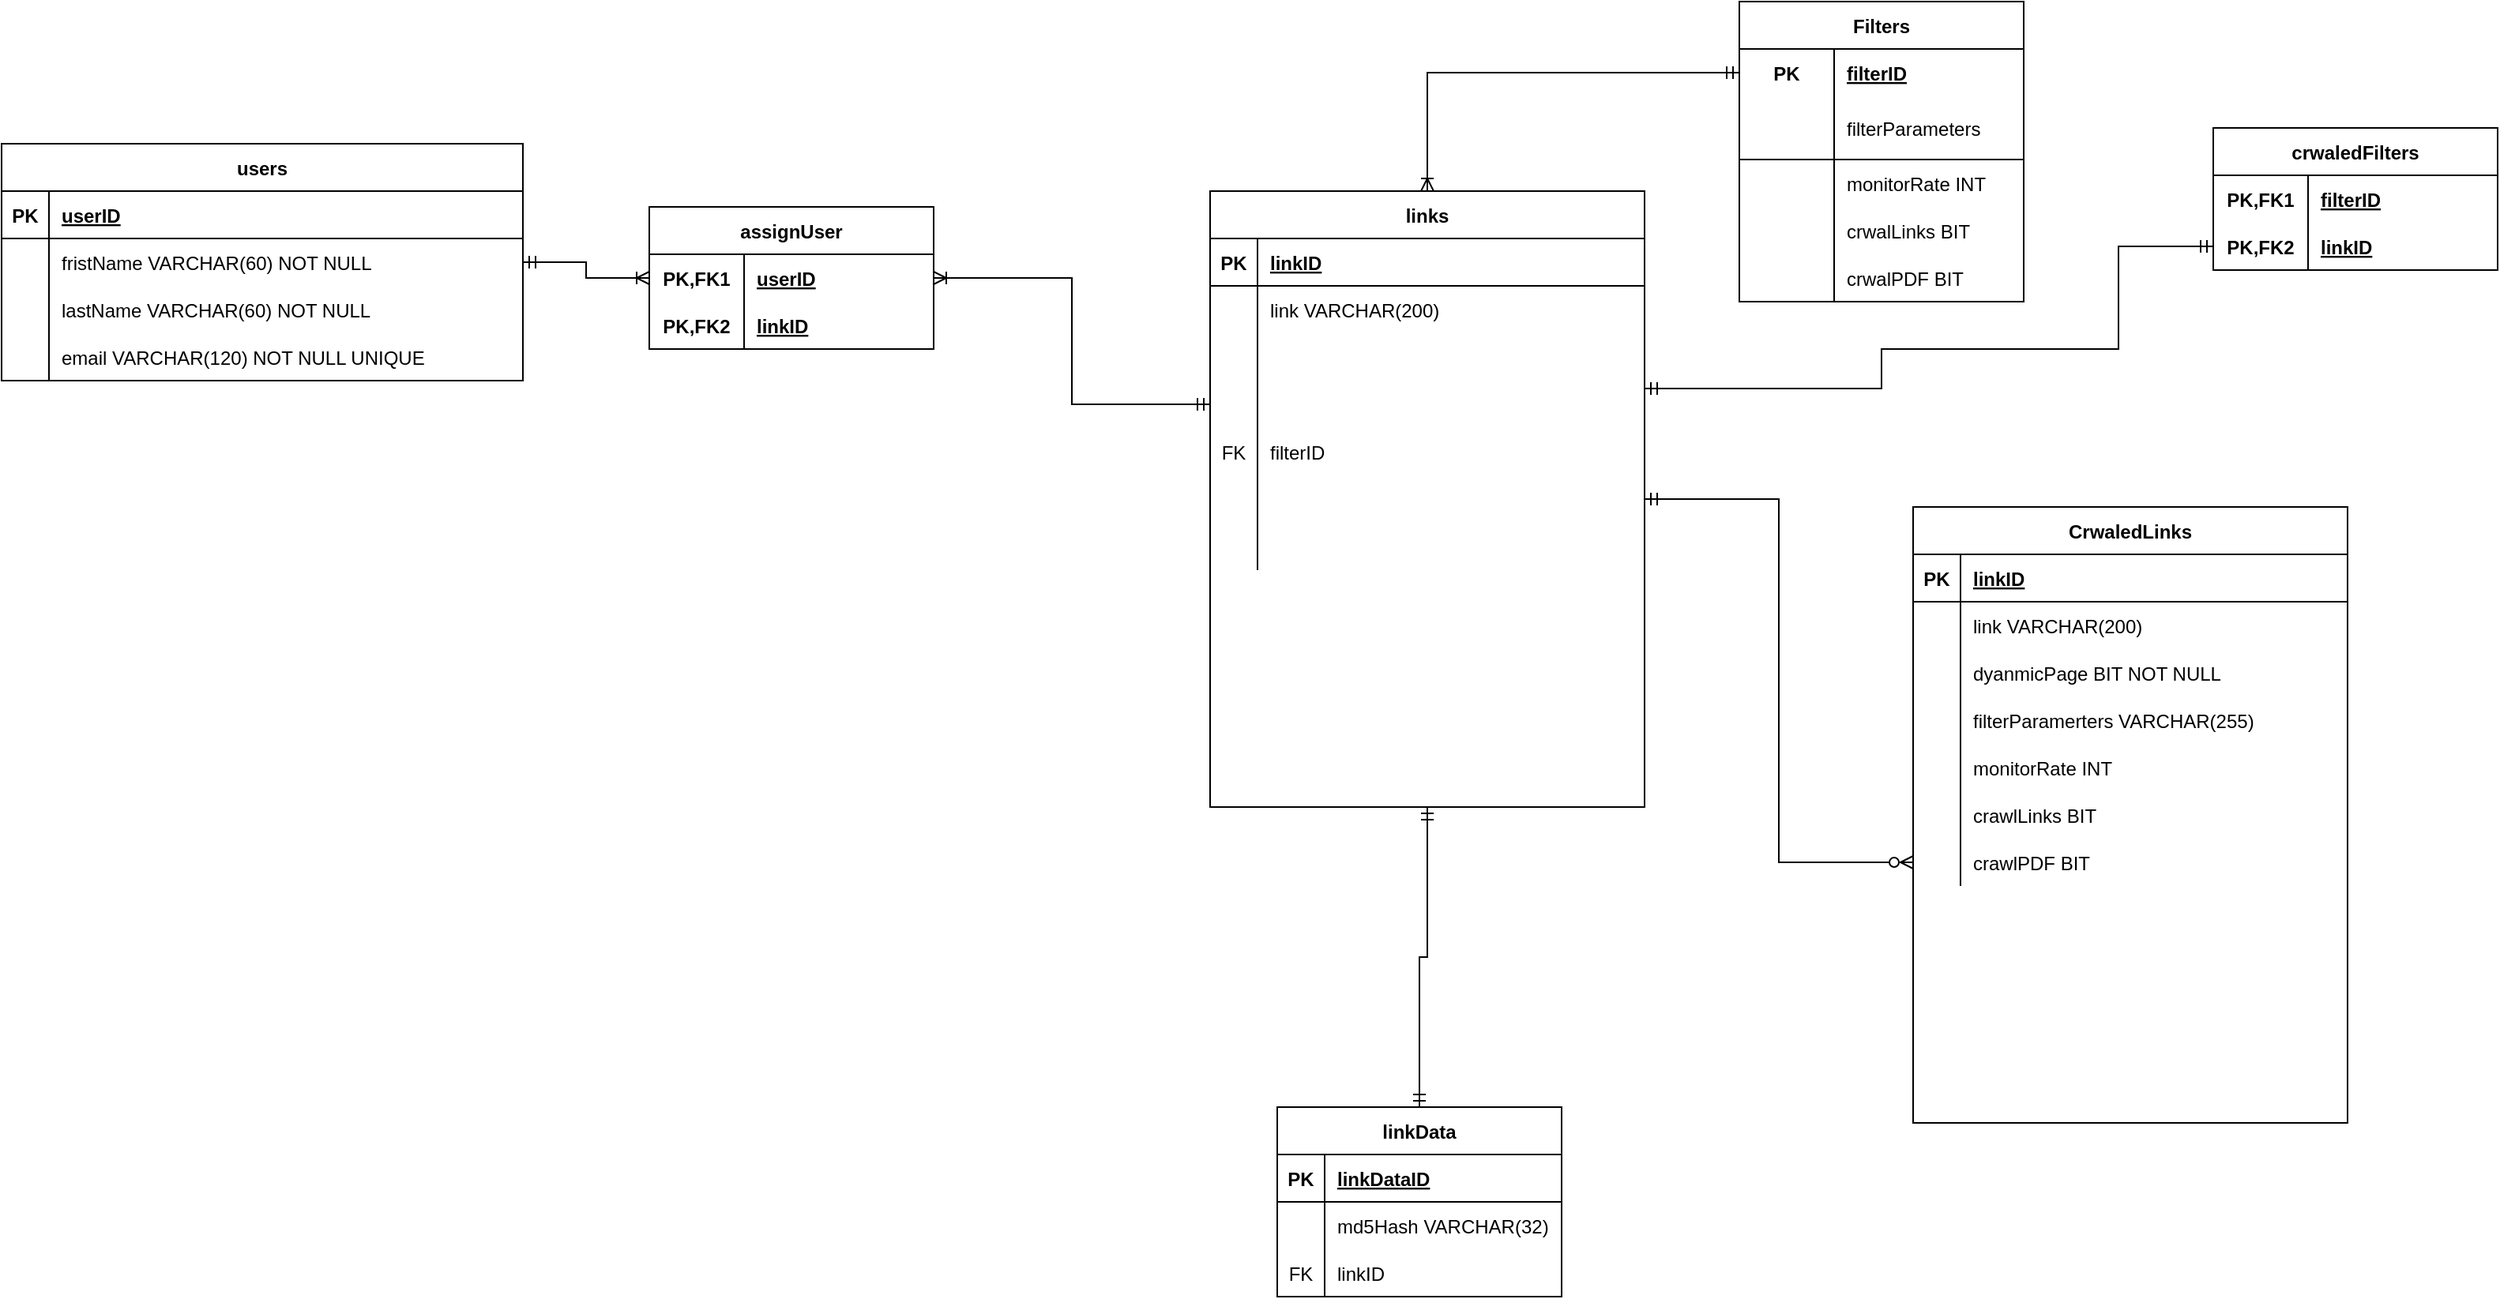 <mxfile version="13.9.9" type="device"><diagram id="R2lEEEUBdFMjLlhIrx00" name="Page-1"><mxGraphModel dx="2568" dy="985" grid="1" gridSize="10" guides="1" tooltips="1" connect="1" arrows="1" fold="1" page="1" pageScale="1" pageWidth="850" pageHeight="1100" math="0" shadow="0" extFonts="Permanent Marker^https://fonts.googleapis.com/css?family=Permanent+Marker"><root><mxCell id="0"/><mxCell id="1" parent="0"/><mxCell id="s1lVsAkX6KbjmiBrLwCp-41" style="edgeStyle=orthogonalEdgeStyle;rounded=0;orthogonalLoop=1;jettySize=auto;html=1;entryX=0;entryY=0.5;entryDx=0;entryDy=0;startArrow=ERoneToMany;startFill=0;endArrow=ERmandOne;endFill=0;" parent="1" source="L2Sbgr-sqqbkDp8iE94q-1" target="s1lVsAkX6KbjmiBrLwCp-33" edge="1"><mxGeometry relative="1" as="geometry"/></mxCell><mxCell id="L2Sbgr-sqqbkDp8iE94q-1" value="links" style="shape=table;startSize=30;container=1;collapsible=1;childLayout=tableLayout;fixedRows=1;rowLines=0;fontStyle=1;align=center;resizeLast=1;" parent="1" vertex="1"><mxGeometry x="425" y="170" width="275" height="390" as="geometry"/></mxCell><mxCell id="L2Sbgr-sqqbkDp8iE94q-2" value="" style="shape=partialRectangle;collapsible=0;dropTarget=0;pointerEvents=0;fillColor=none;top=0;left=0;bottom=1;right=0;points=[[0,0.5],[1,0.5]];portConstraint=eastwest;" parent="L2Sbgr-sqqbkDp8iE94q-1" vertex="1"><mxGeometry y="30" width="275" height="30" as="geometry"/></mxCell><mxCell id="L2Sbgr-sqqbkDp8iE94q-3" value="PK" style="shape=partialRectangle;connectable=0;fillColor=none;top=0;left=0;bottom=0;right=0;fontStyle=1;overflow=hidden;" parent="L2Sbgr-sqqbkDp8iE94q-2" vertex="1"><mxGeometry width="30" height="30" as="geometry"/></mxCell><mxCell id="L2Sbgr-sqqbkDp8iE94q-4" value="linkID" style="shape=partialRectangle;connectable=0;fillColor=none;top=0;left=0;bottom=0;right=0;align=left;spacingLeft=6;fontStyle=5;overflow=hidden;" parent="L2Sbgr-sqqbkDp8iE94q-2" vertex="1"><mxGeometry x="30" width="245" height="30" as="geometry"/></mxCell><mxCell id="L2Sbgr-sqqbkDp8iE94q-5" value="" style="shape=partialRectangle;collapsible=0;dropTarget=0;pointerEvents=0;fillColor=none;top=0;left=0;bottom=0;right=0;points=[[0,0.5],[1,0.5]];portConstraint=eastwest;" parent="L2Sbgr-sqqbkDp8iE94q-1" vertex="1"><mxGeometry y="60" width="275" height="30" as="geometry"/></mxCell><mxCell id="L2Sbgr-sqqbkDp8iE94q-6" value="" style="shape=partialRectangle;connectable=0;fillColor=none;top=0;left=0;bottom=0;right=0;editable=1;overflow=hidden;" parent="L2Sbgr-sqqbkDp8iE94q-5" vertex="1"><mxGeometry width="30" height="30" as="geometry"/></mxCell><mxCell id="L2Sbgr-sqqbkDp8iE94q-7" value="link VARCHAR(200)" style="shape=partialRectangle;connectable=0;fillColor=none;top=0;left=0;bottom=0;right=0;align=left;spacingLeft=6;overflow=hidden;" parent="L2Sbgr-sqqbkDp8iE94q-5" vertex="1"><mxGeometry x="30" width="245" height="30" as="geometry"/></mxCell><mxCell id="L2Sbgr-sqqbkDp8iE94q-8" value="" style="shape=partialRectangle;collapsible=0;dropTarget=0;pointerEvents=0;fillColor=none;top=0;left=0;bottom=0;right=0;points=[[0,0.5],[1,0.5]];portConstraint=eastwest;" parent="L2Sbgr-sqqbkDp8iE94q-1" vertex="1"><mxGeometry y="90" width="275" height="30" as="geometry"/></mxCell><mxCell id="L2Sbgr-sqqbkDp8iE94q-9" value="" style="shape=partialRectangle;connectable=0;fillColor=none;top=0;left=0;bottom=0;right=0;editable=1;overflow=hidden;" parent="L2Sbgr-sqqbkDp8iE94q-8" vertex="1"><mxGeometry width="30" height="30" as="geometry"/></mxCell><mxCell id="L2Sbgr-sqqbkDp8iE94q-10" value="" style="shape=partialRectangle;connectable=0;fillColor=none;top=0;left=0;bottom=0;right=0;align=left;spacingLeft=6;overflow=hidden;" parent="L2Sbgr-sqqbkDp8iE94q-8" vertex="1"><mxGeometry x="30" width="245" height="30" as="geometry"/></mxCell><mxCell id="L2Sbgr-sqqbkDp8iE94q-11" value="" style="shape=partialRectangle;collapsible=0;dropTarget=0;pointerEvents=0;fillColor=none;top=0;left=0;bottom=0;right=0;points=[[0,0.5],[1,0.5]];portConstraint=eastwest;" parent="L2Sbgr-sqqbkDp8iE94q-1" vertex="1"><mxGeometry y="120" width="275" height="30" as="geometry"/></mxCell><mxCell id="L2Sbgr-sqqbkDp8iE94q-12" value="" style="shape=partialRectangle;connectable=0;fillColor=none;top=0;left=0;bottom=0;right=0;editable=1;overflow=hidden;" parent="L2Sbgr-sqqbkDp8iE94q-11" vertex="1"><mxGeometry width="30" height="30" as="geometry"/></mxCell><mxCell id="L2Sbgr-sqqbkDp8iE94q-13" value="" style="shape=partialRectangle;connectable=0;fillColor=none;top=0;left=0;bottom=0;right=0;align=left;spacingLeft=6;overflow=hidden;" parent="L2Sbgr-sqqbkDp8iE94q-11" vertex="1"><mxGeometry x="30" width="245" height="30" as="geometry"/></mxCell><mxCell id="L2Sbgr-sqqbkDp8iE94q-69" value="" style="shape=partialRectangle;collapsible=0;dropTarget=0;pointerEvents=0;fillColor=none;top=0;left=0;bottom=0;right=0;points=[[0,0.5],[1,0.5]];portConstraint=eastwest;" parent="L2Sbgr-sqqbkDp8iE94q-1" vertex="1"><mxGeometry y="150" width="275" height="30" as="geometry"/></mxCell><mxCell id="L2Sbgr-sqqbkDp8iE94q-70" value="FK" style="shape=partialRectangle;connectable=0;fillColor=none;top=0;left=0;bottom=0;right=0;editable=1;overflow=hidden;" parent="L2Sbgr-sqqbkDp8iE94q-69" vertex="1"><mxGeometry width="30" height="30" as="geometry"/></mxCell><mxCell id="L2Sbgr-sqqbkDp8iE94q-71" value="filterID" style="shape=partialRectangle;connectable=0;fillColor=none;top=0;left=0;bottom=0;right=0;align=left;spacingLeft=6;overflow=hidden;" parent="L2Sbgr-sqqbkDp8iE94q-69" vertex="1"><mxGeometry x="30" width="245" height="30" as="geometry"/></mxCell><mxCell id="L2Sbgr-sqqbkDp8iE94q-75" value="" style="shape=partialRectangle;collapsible=0;dropTarget=0;pointerEvents=0;fillColor=none;top=0;left=0;bottom=0;right=0;points=[[0,0.5],[1,0.5]];portConstraint=eastwest;" parent="L2Sbgr-sqqbkDp8iE94q-1" vertex="1"><mxGeometry y="180" width="275" height="30" as="geometry"/></mxCell><mxCell id="L2Sbgr-sqqbkDp8iE94q-76" value="" style="shape=partialRectangle;connectable=0;fillColor=none;top=0;left=0;bottom=0;right=0;editable=1;overflow=hidden;" parent="L2Sbgr-sqqbkDp8iE94q-75" vertex="1"><mxGeometry width="30" height="30" as="geometry"/></mxCell><mxCell id="L2Sbgr-sqqbkDp8iE94q-77" value="" style="shape=partialRectangle;connectable=0;fillColor=none;top=0;left=0;bottom=0;right=0;align=left;spacingLeft=6;overflow=hidden;" parent="L2Sbgr-sqqbkDp8iE94q-75" vertex="1"><mxGeometry x="30" width="245" height="30" as="geometry"/></mxCell><mxCell id="L2Sbgr-sqqbkDp8iE94q-78" value="" style="shape=partialRectangle;collapsible=0;dropTarget=0;pointerEvents=0;fillColor=none;top=0;left=0;bottom=0;right=0;points=[[0,0.5],[1,0.5]];portConstraint=eastwest;" parent="L2Sbgr-sqqbkDp8iE94q-1" vertex="1"><mxGeometry y="210" width="275" height="30" as="geometry"/></mxCell><mxCell id="L2Sbgr-sqqbkDp8iE94q-79" value="" style="shape=partialRectangle;connectable=0;fillColor=none;top=0;left=0;bottom=0;right=0;editable=1;overflow=hidden;" parent="L2Sbgr-sqqbkDp8iE94q-78" vertex="1"><mxGeometry width="30" height="30" as="geometry"/></mxCell><mxCell id="L2Sbgr-sqqbkDp8iE94q-80" value="" style="shape=partialRectangle;connectable=0;fillColor=none;top=0;left=0;bottom=0;right=0;align=left;spacingLeft=6;overflow=hidden;" parent="L2Sbgr-sqqbkDp8iE94q-78" vertex="1"><mxGeometry x="30" width="245" height="30" as="geometry"/></mxCell><mxCell id="s1lVsAkX6KbjmiBrLwCp-42" style="edgeStyle=orthogonalEdgeStyle;rounded=0;orthogonalLoop=1;jettySize=auto;html=1;entryX=0.5;entryY=1;entryDx=0;entryDy=0;startArrow=ERmandOne;startFill=0;endArrow=ERmandOne;endFill=0;" parent="1" source="L2Sbgr-sqqbkDp8iE94q-27" target="L2Sbgr-sqqbkDp8iE94q-1" edge="1"><mxGeometry relative="1" as="geometry"/></mxCell><mxCell id="L2Sbgr-sqqbkDp8iE94q-27" value="linkData" style="shape=table;startSize=30;container=1;collapsible=1;childLayout=tableLayout;fixedRows=1;rowLines=0;fontStyle=1;align=center;resizeLast=1;" parent="1" vertex="1"><mxGeometry x="467.5" y="750" width="180" height="120" as="geometry"/></mxCell><mxCell id="L2Sbgr-sqqbkDp8iE94q-28" value="" style="shape=partialRectangle;collapsible=0;dropTarget=0;pointerEvents=0;fillColor=none;top=0;left=0;bottom=1;right=0;points=[[0,0.5],[1,0.5]];portConstraint=eastwest;" parent="L2Sbgr-sqqbkDp8iE94q-27" vertex="1"><mxGeometry y="30" width="180" height="30" as="geometry"/></mxCell><mxCell id="L2Sbgr-sqqbkDp8iE94q-29" value="PK" style="shape=partialRectangle;connectable=0;fillColor=none;top=0;left=0;bottom=0;right=0;fontStyle=1;overflow=hidden;" parent="L2Sbgr-sqqbkDp8iE94q-28" vertex="1"><mxGeometry width="30" height="30" as="geometry"/></mxCell><mxCell id="L2Sbgr-sqqbkDp8iE94q-30" value="linkDataID" style="shape=partialRectangle;connectable=0;fillColor=none;top=0;left=0;bottom=0;right=0;align=left;spacingLeft=6;fontStyle=5;overflow=hidden;" parent="L2Sbgr-sqqbkDp8iE94q-28" vertex="1"><mxGeometry x="30" width="150" height="30" as="geometry"/></mxCell><mxCell id="L2Sbgr-sqqbkDp8iE94q-31" value="" style="shape=partialRectangle;collapsible=0;dropTarget=0;pointerEvents=0;fillColor=none;top=0;left=0;bottom=0;right=0;points=[[0,0.5],[1,0.5]];portConstraint=eastwest;" parent="L2Sbgr-sqqbkDp8iE94q-27" vertex="1"><mxGeometry y="60" width="180" height="30" as="geometry"/></mxCell><mxCell id="L2Sbgr-sqqbkDp8iE94q-32" value="" style="shape=partialRectangle;connectable=0;fillColor=none;top=0;left=0;bottom=0;right=0;editable=1;overflow=hidden;" parent="L2Sbgr-sqqbkDp8iE94q-31" vertex="1"><mxGeometry width="30" height="30" as="geometry"/></mxCell><mxCell id="L2Sbgr-sqqbkDp8iE94q-33" value="md5Hash VARCHAR(32)" style="shape=partialRectangle;connectable=0;fillColor=none;top=0;left=0;bottom=0;right=0;align=left;spacingLeft=6;overflow=hidden;" parent="L2Sbgr-sqqbkDp8iE94q-31" vertex="1"><mxGeometry x="30" width="150" height="30" as="geometry"/></mxCell><mxCell id="L2Sbgr-sqqbkDp8iE94q-72" value="" style="shape=partialRectangle;collapsible=0;dropTarget=0;pointerEvents=0;fillColor=none;top=0;left=0;bottom=0;right=0;points=[[0,0.5],[1,0.5]];portConstraint=eastwest;" parent="L2Sbgr-sqqbkDp8iE94q-27" vertex="1"><mxGeometry y="90" width="180" height="30" as="geometry"/></mxCell><mxCell id="L2Sbgr-sqqbkDp8iE94q-73" value="FK" style="shape=partialRectangle;connectable=0;fillColor=none;top=0;left=0;bottom=0;right=0;fontStyle=0;overflow=hidden;" parent="L2Sbgr-sqqbkDp8iE94q-72" vertex="1"><mxGeometry width="30" height="30" as="geometry"/></mxCell><mxCell id="L2Sbgr-sqqbkDp8iE94q-74" value="linkID" style="shape=partialRectangle;connectable=0;fillColor=none;top=0;left=0;bottom=0;right=0;align=left;spacingLeft=6;fontStyle=0;overflow=hidden;" parent="L2Sbgr-sqqbkDp8iE94q-72" vertex="1"><mxGeometry x="30" width="150" height="30" as="geometry"/></mxCell><mxCell id="L2Sbgr-sqqbkDp8iE94q-40" value="users" style="shape=table;startSize=30;container=1;collapsible=1;childLayout=tableLayout;fixedRows=1;rowLines=0;fontStyle=1;align=center;resizeLast=1;" parent="1" vertex="1"><mxGeometry x="-340" y="140" width="330" height="150" as="geometry"/></mxCell><mxCell id="L2Sbgr-sqqbkDp8iE94q-41" value="" style="shape=partialRectangle;collapsible=0;dropTarget=0;pointerEvents=0;fillColor=none;top=0;left=0;bottom=1;right=0;points=[[0,0.5],[1,0.5]];portConstraint=eastwest;" parent="L2Sbgr-sqqbkDp8iE94q-40" vertex="1"><mxGeometry y="30" width="330" height="30" as="geometry"/></mxCell><mxCell id="L2Sbgr-sqqbkDp8iE94q-42" value="PK" style="shape=partialRectangle;connectable=0;fillColor=none;top=0;left=0;bottom=0;right=0;fontStyle=1;overflow=hidden;" parent="L2Sbgr-sqqbkDp8iE94q-41" vertex="1"><mxGeometry width="30" height="30" as="geometry"/></mxCell><mxCell id="L2Sbgr-sqqbkDp8iE94q-43" value="userID" style="shape=partialRectangle;connectable=0;fillColor=none;top=0;left=0;bottom=0;right=0;align=left;spacingLeft=6;fontStyle=5;overflow=hidden;" parent="L2Sbgr-sqqbkDp8iE94q-41" vertex="1"><mxGeometry x="30" width="300" height="30" as="geometry"/></mxCell><mxCell id="L2Sbgr-sqqbkDp8iE94q-44" value="" style="shape=partialRectangle;collapsible=0;dropTarget=0;pointerEvents=0;fillColor=none;top=0;left=0;bottom=0;right=0;points=[[0,0.5],[1,0.5]];portConstraint=eastwest;" parent="L2Sbgr-sqqbkDp8iE94q-40" vertex="1"><mxGeometry y="60" width="330" height="30" as="geometry"/></mxCell><mxCell id="L2Sbgr-sqqbkDp8iE94q-45" value="" style="shape=partialRectangle;connectable=0;fillColor=none;top=0;left=0;bottom=0;right=0;editable=1;overflow=hidden;" parent="L2Sbgr-sqqbkDp8iE94q-44" vertex="1"><mxGeometry width="30" height="30" as="geometry"/></mxCell><mxCell id="L2Sbgr-sqqbkDp8iE94q-46" value="fristName VARCHAR(60) NOT NULL" style="shape=partialRectangle;connectable=0;fillColor=none;top=0;left=0;bottom=0;right=0;align=left;spacingLeft=6;overflow=hidden;" parent="L2Sbgr-sqqbkDp8iE94q-44" vertex="1"><mxGeometry x="30" width="300" height="30" as="geometry"/></mxCell><mxCell id="L2Sbgr-sqqbkDp8iE94q-47" value="" style="shape=partialRectangle;collapsible=0;dropTarget=0;pointerEvents=0;fillColor=none;top=0;left=0;bottom=0;right=0;points=[[0,0.5],[1,0.5]];portConstraint=eastwest;" parent="L2Sbgr-sqqbkDp8iE94q-40" vertex="1"><mxGeometry y="90" width="330" height="30" as="geometry"/></mxCell><mxCell id="L2Sbgr-sqqbkDp8iE94q-48" value="" style="shape=partialRectangle;connectable=0;fillColor=none;top=0;left=0;bottom=0;right=0;editable=1;overflow=hidden;" parent="L2Sbgr-sqqbkDp8iE94q-47" vertex="1"><mxGeometry width="30" height="30" as="geometry"/></mxCell><mxCell id="L2Sbgr-sqqbkDp8iE94q-49" value="lastName VARCHAR(60) NOT NULL" style="shape=partialRectangle;connectable=0;fillColor=none;top=0;left=0;bottom=0;right=0;align=left;spacingLeft=6;overflow=hidden;" parent="L2Sbgr-sqqbkDp8iE94q-47" vertex="1"><mxGeometry x="30" width="300" height="30" as="geometry"/></mxCell><mxCell id="L2Sbgr-sqqbkDp8iE94q-50" value="" style="shape=partialRectangle;collapsible=0;dropTarget=0;pointerEvents=0;fillColor=none;top=0;left=0;bottom=0;right=0;points=[[0,0.5],[1,0.5]];portConstraint=eastwest;" parent="L2Sbgr-sqqbkDp8iE94q-40" vertex="1"><mxGeometry y="120" width="330" height="30" as="geometry"/></mxCell><mxCell id="L2Sbgr-sqqbkDp8iE94q-51" value="" style="shape=partialRectangle;connectable=0;fillColor=none;top=0;left=0;bottom=0;right=0;editable=1;overflow=hidden;" parent="L2Sbgr-sqqbkDp8iE94q-50" vertex="1"><mxGeometry width="30" height="30" as="geometry"/></mxCell><mxCell id="L2Sbgr-sqqbkDp8iE94q-52" value="email VARCHAR(120) NOT NULL UNIQUE" style="shape=partialRectangle;connectable=0;fillColor=none;top=0;left=0;bottom=0;right=0;align=left;spacingLeft=6;overflow=hidden;" parent="L2Sbgr-sqqbkDp8iE94q-50" vertex="1"><mxGeometry x="30" width="300" height="30" as="geometry"/></mxCell><mxCell id="L2Sbgr-sqqbkDp8iE94q-56" value="assignUser" style="shape=table;startSize=30;container=1;collapsible=1;childLayout=tableLayout;fixedRows=1;rowLines=0;fontStyle=1;align=center;resizeLast=1;" parent="1" vertex="1"><mxGeometry x="70" y="180" width="180" height="90" as="geometry"/></mxCell><mxCell id="L2Sbgr-sqqbkDp8iE94q-57" value="" style="shape=partialRectangle;collapsible=0;dropTarget=0;pointerEvents=0;fillColor=none;top=0;left=0;bottom=0;right=0;points=[[0,0.5],[1,0.5]];portConstraint=eastwest;" parent="L2Sbgr-sqqbkDp8iE94q-56" vertex="1"><mxGeometry y="30" width="180" height="30" as="geometry"/></mxCell><mxCell id="L2Sbgr-sqqbkDp8iE94q-58" value="PK,FK1" style="shape=partialRectangle;connectable=0;fillColor=none;top=0;left=0;bottom=0;right=0;fontStyle=1;overflow=hidden;" parent="L2Sbgr-sqqbkDp8iE94q-57" vertex="1"><mxGeometry width="60" height="30" as="geometry"/></mxCell><mxCell id="L2Sbgr-sqqbkDp8iE94q-59" value="userID" style="shape=partialRectangle;connectable=0;fillColor=none;top=0;left=0;bottom=0;right=0;align=left;spacingLeft=6;fontStyle=5;overflow=hidden;" parent="L2Sbgr-sqqbkDp8iE94q-57" vertex="1"><mxGeometry x="60" width="120" height="30" as="geometry"/></mxCell><mxCell id="L2Sbgr-sqqbkDp8iE94q-60" value="" style="shape=partialRectangle;collapsible=0;dropTarget=0;pointerEvents=0;fillColor=none;top=0;left=0;bottom=1;right=0;points=[[0,0.5],[1,0.5]];portConstraint=eastwest;" parent="L2Sbgr-sqqbkDp8iE94q-56" vertex="1"><mxGeometry y="60" width="180" height="30" as="geometry"/></mxCell><mxCell id="L2Sbgr-sqqbkDp8iE94q-61" value="PK,FK2" style="shape=partialRectangle;connectable=0;fillColor=none;top=0;left=0;bottom=0;right=0;fontStyle=1;overflow=hidden;" parent="L2Sbgr-sqqbkDp8iE94q-60" vertex="1"><mxGeometry width="60" height="30" as="geometry"/></mxCell><mxCell id="L2Sbgr-sqqbkDp8iE94q-62" value="linkID" style="shape=partialRectangle;connectable=0;fillColor=none;top=0;left=0;bottom=0;right=0;align=left;spacingLeft=6;fontStyle=5;overflow=hidden;" parent="L2Sbgr-sqqbkDp8iE94q-60" vertex="1"><mxGeometry x="60" width="120" height="30" as="geometry"/></mxCell><mxCell id="s1lVsAkX6KbjmiBrLwCp-1" value="CrwaledLinks" style="shape=table;startSize=30;container=1;collapsible=1;childLayout=tableLayout;fixedRows=1;rowLines=0;fontStyle=1;align=center;resizeLast=1;" parent="1" vertex="1"><mxGeometry x="870" y="370" width="275" height="390" as="geometry"/></mxCell><mxCell id="s1lVsAkX6KbjmiBrLwCp-2" value="" style="shape=partialRectangle;collapsible=0;dropTarget=0;pointerEvents=0;fillColor=none;top=0;left=0;bottom=1;right=0;points=[[0,0.5],[1,0.5]];portConstraint=eastwest;" parent="s1lVsAkX6KbjmiBrLwCp-1" vertex="1"><mxGeometry y="30" width="275" height="30" as="geometry"/></mxCell><mxCell id="s1lVsAkX6KbjmiBrLwCp-3" value="PK" style="shape=partialRectangle;connectable=0;fillColor=none;top=0;left=0;bottom=0;right=0;fontStyle=1;overflow=hidden;" parent="s1lVsAkX6KbjmiBrLwCp-2" vertex="1"><mxGeometry width="30" height="30" as="geometry"/></mxCell><mxCell id="s1lVsAkX6KbjmiBrLwCp-4" value="linkID" style="shape=partialRectangle;connectable=0;fillColor=none;top=0;left=0;bottom=0;right=0;align=left;spacingLeft=6;fontStyle=5;overflow=hidden;" parent="s1lVsAkX6KbjmiBrLwCp-2" vertex="1"><mxGeometry x="30" width="245" height="30" as="geometry"/></mxCell><mxCell id="s1lVsAkX6KbjmiBrLwCp-5" value="" style="shape=partialRectangle;collapsible=0;dropTarget=0;pointerEvents=0;fillColor=none;top=0;left=0;bottom=0;right=0;points=[[0,0.5],[1,0.5]];portConstraint=eastwest;" parent="s1lVsAkX6KbjmiBrLwCp-1" vertex="1"><mxGeometry y="60" width="275" height="30" as="geometry"/></mxCell><mxCell id="s1lVsAkX6KbjmiBrLwCp-6" value="" style="shape=partialRectangle;connectable=0;fillColor=none;top=0;left=0;bottom=0;right=0;editable=1;overflow=hidden;" parent="s1lVsAkX6KbjmiBrLwCp-5" vertex="1"><mxGeometry width="30" height="30" as="geometry"/></mxCell><mxCell id="s1lVsAkX6KbjmiBrLwCp-7" value="link VARCHAR(200)" style="shape=partialRectangle;connectable=0;fillColor=none;top=0;left=0;bottom=0;right=0;align=left;spacingLeft=6;overflow=hidden;" parent="s1lVsAkX6KbjmiBrLwCp-5" vertex="1"><mxGeometry x="30" width="245" height="30" as="geometry"/></mxCell><mxCell id="s1lVsAkX6KbjmiBrLwCp-8" value="" style="shape=partialRectangle;collapsible=0;dropTarget=0;pointerEvents=0;fillColor=none;top=0;left=0;bottom=0;right=0;points=[[0,0.5],[1,0.5]];portConstraint=eastwest;" parent="s1lVsAkX6KbjmiBrLwCp-1" vertex="1"><mxGeometry y="90" width="275" height="30" as="geometry"/></mxCell><mxCell id="s1lVsAkX6KbjmiBrLwCp-9" value="" style="shape=partialRectangle;connectable=0;fillColor=none;top=0;left=0;bottom=0;right=0;editable=1;overflow=hidden;" parent="s1lVsAkX6KbjmiBrLwCp-8" vertex="1"><mxGeometry width="30" height="30" as="geometry"/></mxCell><mxCell id="s1lVsAkX6KbjmiBrLwCp-10" value="dyanmicPage BIT NOT NULL" style="shape=partialRectangle;connectable=0;fillColor=none;top=0;left=0;bottom=0;right=0;align=left;spacingLeft=6;overflow=hidden;" parent="s1lVsAkX6KbjmiBrLwCp-8" vertex="1"><mxGeometry x="30" width="245" height="30" as="geometry"/></mxCell><mxCell id="s1lVsAkX6KbjmiBrLwCp-11" value="" style="shape=partialRectangle;collapsible=0;dropTarget=0;pointerEvents=0;fillColor=none;top=0;left=0;bottom=0;right=0;points=[[0,0.5],[1,0.5]];portConstraint=eastwest;" parent="s1lVsAkX6KbjmiBrLwCp-1" vertex="1"><mxGeometry y="120" width="275" height="30" as="geometry"/></mxCell><mxCell id="s1lVsAkX6KbjmiBrLwCp-12" value="" style="shape=partialRectangle;connectable=0;fillColor=none;top=0;left=0;bottom=0;right=0;editable=1;overflow=hidden;" parent="s1lVsAkX6KbjmiBrLwCp-11" vertex="1"><mxGeometry width="30" height="30" as="geometry"/></mxCell><mxCell id="s1lVsAkX6KbjmiBrLwCp-13" value="filterParamerters VARCHAR(255)" style="shape=partialRectangle;connectable=0;fillColor=none;top=0;left=0;bottom=0;right=0;align=left;spacingLeft=6;overflow=hidden;" parent="s1lVsAkX6KbjmiBrLwCp-11" vertex="1"><mxGeometry x="30" width="245" height="30" as="geometry"/></mxCell><mxCell id="s1lVsAkX6KbjmiBrLwCp-14" value="" style="shape=partialRectangle;collapsible=0;dropTarget=0;pointerEvents=0;fillColor=none;top=0;left=0;bottom=0;right=0;points=[[0,0.5],[1,0.5]];portConstraint=eastwest;" parent="s1lVsAkX6KbjmiBrLwCp-1" vertex="1"><mxGeometry y="150" width="275" height="30" as="geometry"/></mxCell><mxCell id="s1lVsAkX6KbjmiBrLwCp-15" value="" style="shape=partialRectangle;connectable=0;fillColor=none;top=0;left=0;bottom=0;right=0;editable=1;overflow=hidden;" parent="s1lVsAkX6KbjmiBrLwCp-14" vertex="1"><mxGeometry width="30" height="30" as="geometry"/></mxCell><mxCell id="s1lVsAkX6KbjmiBrLwCp-16" value="monitorRate INT" style="shape=partialRectangle;connectable=0;fillColor=none;top=0;left=0;bottom=0;right=0;align=left;spacingLeft=6;overflow=hidden;" parent="s1lVsAkX6KbjmiBrLwCp-14" vertex="1"><mxGeometry x="30" width="245" height="30" as="geometry"/></mxCell><mxCell id="s1lVsAkX6KbjmiBrLwCp-17" value="" style="shape=partialRectangle;collapsible=0;dropTarget=0;pointerEvents=0;fillColor=none;top=0;left=0;bottom=0;right=0;points=[[0,0.5],[1,0.5]];portConstraint=eastwest;" parent="s1lVsAkX6KbjmiBrLwCp-1" vertex="1"><mxGeometry y="180" width="275" height="30" as="geometry"/></mxCell><mxCell id="s1lVsAkX6KbjmiBrLwCp-18" value="" style="shape=partialRectangle;connectable=0;fillColor=none;top=0;left=0;bottom=0;right=0;editable=1;overflow=hidden;" parent="s1lVsAkX6KbjmiBrLwCp-17" vertex="1"><mxGeometry width="30" height="30" as="geometry"/></mxCell><mxCell id="s1lVsAkX6KbjmiBrLwCp-19" value="crawlLinks BIT" style="shape=partialRectangle;connectable=0;fillColor=none;top=0;left=0;bottom=0;right=0;align=left;spacingLeft=6;overflow=hidden;" parent="s1lVsAkX6KbjmiBrLwCp-17" vertex="1"><mxGeometry x="30" width="245" height="30" as="geometry"/></mxCell><mxCell id="s1lVsAkX6KbjmiBrLwCp-20" value="" style="shape=partialRectangle;collapsible=0;dropTarget=0;pointerEvents=0;fillColor=none;top=0;left=0;bottom=0;right=0;points=[[0,0.5],[1,0.5]];portConstraint=eastwest;" parent="s1lVsAkX6KbjmiBrLwCp-1" vertex="1"><mxGeometry y="210" width="275" height="30" as="geometry"/></mxCell><mxCell id="s1lVsAkX6KbjmiBrLwCp-21" value="" style="shape=partialRectangle;connectable=0;fillColor=none;top=0;left=0;bottom=0;right=0;editable=1;overflow=hidden;" parent="s1lVsAkX6KbjmiBrLwCp-20" vertex="1"><mxGeometry width="30" height="30" as="geometry"/></mxCell><mxCell id="s1lVsAkX6KbjmiBrLwCp-22" value="crawlPDF BIT" style="shape=partialRectangle;connectable=0;fillColor=none;top=0;left=0;bottom=0;right=0;align=left;spacingLeft=6;overflow=hidden;" parent="s1lVsAkX6KbjmiBrLwCp-20" vertex="1"><mxGeometry x="30" width="245" height="30" as="geometry"/></mxCell><mxCell id="s1lVsAkX6KbjmiBrLwCp-23" style="edgeStyle=orthogonalEdgeStyle;rounded=0;orthogonalLoop=1;jettySize=auto;html=1;entryX=1;entryY=0.5;entryDx=0;entryDy=0;startArrow=ERoneToMany;startFill=0;endArrow=ERmandOne;endFill=0;" parent="1" source="L2Sbgr-sqqbkDp8iE94q-57" target="L2Sbgr-sqqbkDp8iE94q-44" edge="1"><mxGeometry relative="1" as="geometry"/></mxCell><mxCell id="s1lVsAkX6KbjmiBrLwCp-24" style="edgeStyle=orthogonalEdgeStyle;rounded=0;orthogonalLoop=1;jettySize=auto;html=1;entryX=0;entryY=0.5;entryDx=0;entryDy=0;startArrow=ERoneToMany;startFill=0;endArrow=ERmandOne;endFill=0;" parent="1" source="L2Sbgr-sqqbkDp8iE94q-57" target="L2Sbgr-sqqbkDp8iE94q-11" edge="1"><mxGeometry relative="1" as="geometry"/></mxCell><mxCell id="s1lVsAkX6KbjmiBrLwCp-25" value="crwaledFilters" style="shape=table;startSize=30;container=1;collapsible=1;childLayout=tableLayout;fixedRows=1;rowLines=0;fontStyle=1;align=center;resizeLast=1;" parent="1" vertex="1"><mxGeometry x="1060" y="130" width="180" height="90" as="geometry"/></mxCell><mxCell id="s1lVsAkX6KbjmiBrLwCp-26" value="" style="shape=partialRectangle;collapsible=0;dropTarget=0;pointerEvents=0;fillColor=none;top=0;left=0;bottom=0;right=0;points=[[0,0.5],[1,0.5]];portConstraint=eastwest;" parent="s1lVsAkX6KbjmiBrLwCp-25" vertex="1"><mxGeometry y="30" width="180" height="30" as="geometry"/></mxCell><mxCell id="s1lVsAkX6KbjmiBrLwCp-27" value="PK,FK1" style="shape=partialRectangle;connectable=0;fillColor=none;top=0;left=0;bottom=0;right=0;fontStyle=1;overflow=hidden;" parent="s1lVsAkX6KbjmiBrLwCp-26" vertex="1"><mxGeometry width="60" height="30" as="geometry"/></mxCell><mxCell id="s1lVsAkX6KbjmiBrLwCp-28" value="filterID" style="shape=partialRectangle;connectable=0;fillColor=none;top=0;left=0;bottom=0;right=0;align=left;spacingLeft=6;fontStyle=5;overflow=hidden;" parent="s1lVsAkX6KbjmiBrLwCp-26" vertex="1"><mxGeometry x="60" width="120" height="30" as="geometry"/></mxCell><mxCell id="s1lVsAkX6KbjmiBrLwCp-29" value="" style="shape=partialRectangle;collapsible=0;dropTarget=0;pointerEvents=0;fillColor=none;top=0;left=0;bottom=1;right=0;points=[[0,0.5],[1,0.5]];portConstraint=eastwest;" parent="s1lVsAkX6KbjmiBrLwCp-25" vertex="1"><mxGeometry y="60" width="180" height="30" as="geometry"/></mxCell><mxCell id="s1lVsAkX6KbjmiBrLwCp-30" value="PK,FK2" style="shape=partialRectangle;connectable=0;fillColor=none;top=0;left=0;bottom=0;right=0;fontStyle=1;overflow=hidden;" parent="s1lVsAkX6KbjmiBrLwCp-29" vertex="1"><mxGeometry width="60" height="30" as="geometry"/></mxCell><mxCell id="s1lVsAkX6KbjmiBrLwCp-31" value="linkID" style="shape=partialRectangle;connectable=0;fillColor=none;top=0;left=0;bottom=0;right=0;align=left;spacingLeft=6;fontStyle=5;overflow=hidden;" parent="s1lVsAkX6KbjmiBrLwCp-29" vertex="1"><mxGeometry x="60" width="120" height="30" as="geometry"/></mxCell><mxCell id="s1lVsAkX6KbjmiBrLwCp-32" value="Filters" style="shape=table;startSize=30;container=1;collapsible=1;childLayout=tableLayout;fixedRows=1;rowLines=0;fontStyle=1;align=center;resizeLast=1;" parent="1" vertex="1"><mxGeometry x="760" y="50" width="180" height="190" as="geometry"/></mxCell><mxCell id="s1lVsAkX6KbjmiBrLwCp-33" value="" style="shape=partialRectangle;collapsible=0;dropTarget=0;pointerEvents=0;fillColor=none;top=0;left=0;bottom=0;right=0;points=[[0,0.5],[1,0.5]];portConstraint=eastwest;" parent="s1lVsAkX6KbjmiBrLwCp-32" vertex="1"><mxGeometry y="30" width="180" height="30" as="geometry"/></mxCell><mxCell id="s1lVsAkX6KbjmiBrLwCp-34" value="PK" style="shape=partialRectangle;connectable=0;fillColor=none;top=0;left=0;bottom=0;right=0;fontStyle=1;overflow=hidden;" parent="s1lVsAkX6KbjmiBrLwCp-33" vertex="1"><mxGeometry width="60" height="30" as="geometry"/></mxCell><mxCell id="s1lVsAkX6KbjmiBrLwCp-35" value="filterID" style="shape=partialRectangle;connectable=0;fillColor=none;top=0;left=0;bottom=0;right=0;align=left;spacingLeft=6;fontStyle=5;overflow=hidden;" parent="s1lVsAkX6KbjmiBrLwCp-33" vertex="1"><mxGeometry x="60" width="120" height="30" as="geometry"/></mxCell><mxCell id="s1lVsAkX6KbjmiBrLwCp-36" value="" style="shape=partialRectangle;collapsible=0;dropTarget=0;pointerEvents=0;fillColor=none;top=0;left=0;bottom=1;right=0;points=[[0,0.5],[1,0.5]];portConstraint=eastwest;" parent="s1lVsAkX6KbjmiBrLwCp-32" vertex="1"><mxGeometry y="60" width="180" height="40" as="geometry"/></mxCell><mxCell id="s1lVsAkX6KbjmiBrLwCp-37" value="" style="shape=partialRectangle;connectable=0;fillColor=none;top=0;left=0;bottom=0;right=0;fontStyle=1;overflow=hidden;" parent="s1lVsAkX6KbjmiBrLwCp-36" vertex="1"><mxGeometry width="60" height="40" as="geometry"/></mxCell><mxCell id="s1lVsAkX6KbjmiBrLwCp-38" value="filterParameters" style="shape=partialRectangle;connectable=0;fillColor=none;top=0;left=0;bottom=0;right=0;align=left;spacingLeft=6;fontStyle=0;overflow=hidden;" parent="s1lVsAkX6KbjmiBrLwCp-36" vertex="1"><mxGeometry x="60" width="120" height="40" as="geometry"/></mxCell><mxCell id="Iuw5xUadxIPZscfyvB3I-14" value="" style="shape=partialRectangle;collapsible=0;dropTarget=0;pointerEvents=0;fillColor=none;top=0;left=0;bottom=0;right=0;points=[[0,0.5],[1,0.5]];portConstraint=eastwest;" vertex="1" parent="s1lVsAkX6KbjmiBrLwCp-32"><mxGeometry y="100" width="180" height="30" as="geometry"/></mxCell><mxCell id="Iuw5xUadxIPZscfyvB3I-15" value="" style="shape=partialRectangle;connectable=0;fillColor=none;top=0;left=0;bottom=0;right=0;editable=1;overflow=hidden;" vertex="1" parent="Iuw5xUadxIPZscfyvB3I-14"><mxGeometry width="60" height="30" as="geometry"/></mxCell><mxCell id="Iuw5xUadxIPZscfyvB3I-16" value="monitorRate INT" style="shape=partialRectangle;connectable=0;fillColor=none;top=0;left=0;bottom=0;right=0;align=left;spacingLeft=6;overflow=hidden;" vertex="1" parent="Iuw5xUadxIPZscfyvB3I-14"><mxGeometry x="60" width="120" height="30" as="geometry"/></mxCell><mxCell id="Iuw5xUadxIPZscfyvB3I-17" value="" style="shape=partialRectangle;collapsible=0;dropTarget=0;pointerEvents=0;fillColor=none;top=0;left=0;bottom=0;right=0;points=[[0,0.5],[1,0.5]];portConstraint=eastwest;" vertex="1" parent="s1lVsAkX6KbjmiBrLwCp-32"><mxGeometry y="130" width="180" height="30" as="geometry"/></mxCell><mxCell id="Iuw5xUadxIPZscfyvB3I-18" value="" style="shape=partialRectangle;connectable=0;fillColor=none;top=0;left=0;bottom=0;right=0;editable=1;overflow=hidden;" vertex="1" parent="Iuw5xUadxIPZscfyvB3I-17"><mxGeometry width="60" height="30" as="geometry"/></mxCell><mxCell id="Iuw5xUadxIPZscfyvB3I-19" value="crwalLinks BIT" style="shape=partialRectangle;connectable=0;fillColor=none;top=0;left=0;bottom=0;right=0;align=left;spacingLeft=6;overflow=hidden;" vertex="1" parent="Iuw5xUadxIPZscfyvB3I-17"><mxGeometry x="60" width="120" height="30" as="geometry"/></mxCell><mxCell id="Iuw5xUadxIPZscfyvB3I-11" value="" style="shape=partialRectangle;collapsible=0;dropTarget=0;pointerEvents=0;fillColor=none;top=0;left=0;bottom=0;right=0;points=[[0,0.5],[1,0.5]];portConstraint=eastwest;" vertex="1" parent="s1lVsAkX6KbjmiBrLwCp-32"><mxGeometry y="160" width="180" height="30" as="geometry"/></mxCell><mxCell id="Iuw5xUadxIPZscfyvB3I-12" value="" style="shape=partialRectangle;connectable=0;fillColor=none;top=0;left=0;bottom=0;right=0;editable=1;overflow=hidden;" vertex="1" parent="Iuw5xUadxIPZscfyvB3I-11"><mxGeometry width="60" height="30" as="geometry"/></mxCell><mxCell id="Iuw5xUadxIPZscfyvB3I-13" value="crwalPDF BIT" style="shape=partialRectangle;connectable=0;fillColor=none;top=0;left=0;bottom=0;right=0;align=left;spacingLeft=6;overflow=hidden;" vertex="1" parent="Iuw5xUadxIPZscfyvB3I-11"><mxGeometry x="60" width="120" height="30" as="geometry"/></mxCell><mxCell id="s1lVsAkX6KbjmiBrLwCp-43" style="edgeStyle=orthogonalEdgeStyle;rounded=0;orthogonalLoop=1;jettySize=auto;html=1;entryX=0;entryY=0.5;entryDx=0;entryDy=0;startArrow=ERmandOne;startFill=0;endArrow=ERzeroToMany;endFill=1;" parent="1" source="L2Sbgr-sqqbkDp8iE94q-75" target="s1lVsAkX6KbjmiBrLwCp-20" edge="1"><mxGeometry relative="1" as="geometry"/></mxCell><mxCell id="s1lVsAkX6KbjmiBrLwCp-44" style="edgeStyle=orthogonalEdgeStyle;rounded=0;orthogonalLoop=1;jettySize=auto;html=1;entryX=0;entryY=0.5;entryDx=0;entryDy=0;startArrow=ERmandOne;startFill=0;endArrow=ERmandOne;endFill=0;" parent="1" source="L2Sbgr-sqqbkDp8iE94q-11" target="s1lVsAkX6KbjmiBrLwCp-29" edge="1"><mxGeometry relative="1" as="geometry"><Array as="points"><mxPoint x="850" y="295"/><mxPoint x="850" y="270"/><mxPoint x="1000" y="270"/></Array></mxGeometry></mxCell></root></mxGraphModel></diagram></mxfile>